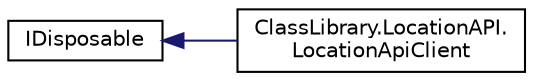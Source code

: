 digraph "Representación gráfica de la clase"
{
 // INTERACTIVE_SVG=YES
 // LATEX_PDF_SIZE
  edge [fontname="Helvetica",fontsize="10",labelfontname="Helvetica",labelfontsize="10"];
  node [fontname="Helvetica",fontsize="10",shape=record];
  rankdir="LR";
  Node0 [label="IDisposable",height=0.2,width=0.4,color="black", fillcolor="white", style="filled",URL="$classIDisposable.html",tooltip=" "];
  Node0 -> Node1 [dir="back",color="midnightblue",fontsize="10",style="solid",fontname="Helvetica"];
  Node1 [label="ClassLibrary.LocationAPI.\lLocationApiClient",height=0.2,width=0.4,color="black", fillcolor="white", style="filled",URL="$classClassLibrary_1_1LocationAPI_1_1LocationApiClient.html",tooltip="Un cliente de la API de localización. Aplica el patrón Creator ya que se encarga exclusivamente de cr..."];
}
